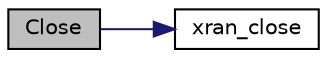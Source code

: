 digraph "Close"
{
 // LATEX_PDF_SIZE
  edge [fontname="Helvetica",fontsize="10",labelfontname="Helvetica",labelfontsize="10"];
  node [fontname="Helvetica",fontsize="10",shape=record];
  rankdir="LR";
  Node1 [label="Close",height=0.2,width=0.4,color="black", fillcolor="grey75", style="filled", fontcolor="black",tooltip=" "];
  Node1 -> Node2 [color="midnightblue",fontsize="10",style="solid",fontname="Helvetica"];
  Node2 [label="xran_close",height=0.2,width=0.4,color="black", fillcolor="white", style="filled",URL="$xran__fh__o__du_8h.html#a2f8866c9d6536a56e4d8232b8c45808b",tooltip=" "];
}
